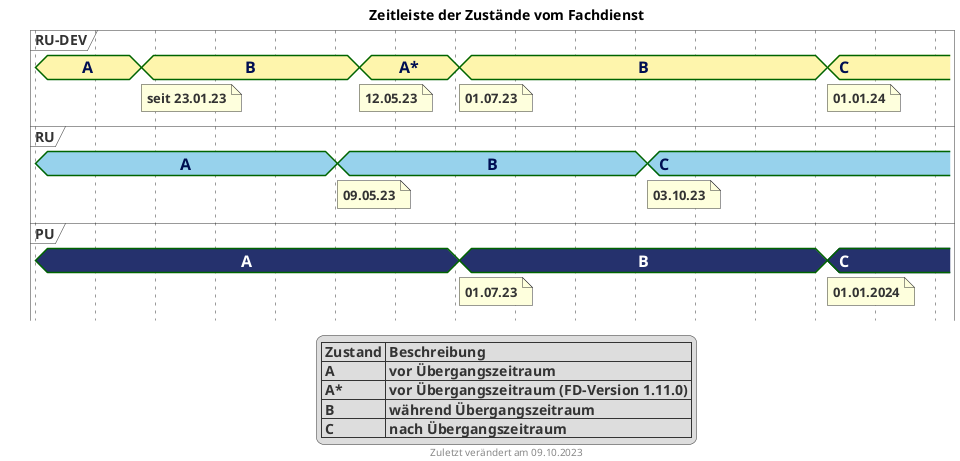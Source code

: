 @startuml fhir_version_timeline
<style>
root {
    Margin 0 0 0 30
}

timingDiagram {
  .rudevcolor {
    FontColor #000e52
    Fontsize 16
    FontStyle bold
    Backgroundcolor #FEF5AC
  }
  .rucolor {
    FontColor #000e52
    Fontsize 16
    FontStyle bold
    Backgroundcolor #97D2EC
  }
  .pucolor {
    FontColor #ffffff
    Fontsize 16
    FontStyle bold
    BackgroundColor #25316D
  }
}
</style>
title Zeitleiste der Zustände vom Fachdienst
footer Zuletzt verändert am 09.10.2023

concise "RU-DEV" as RUDEV <<rudevcolor>>
concise "RU" as RU <<rucolor>>
concise "PU" as PU <<pucolor>>


'30 days is scaled to 50 pixels
scale 2592000 as 60 pixels
hide time-axis
'manual time-axis
'use date format "dd.MM.yyyy"

@2022/12/01
RUDEV is "A"
RU is "A"
PU is "A"

@2023/01/23
RUDEV is "B"
note bottom of RUDEV : seit 23.01.23

@2023/05/01
RU is "B"
note bottom of RU : 09.05.23

@2023/05/12
RUDEV is "A*"
note bottom of RUDEV : 12.05.23

@2023/07/01
PU is "B"
note bottom of PU : 01.07.23
RUDEV is "B"
note bottom of RUDEV : 01.07.23

@2023/10/03
RU is "C"
note bottom of RU : 03.10.23


@2024/01/01
PU is "C"
note bottom of PU : 01.01.2024
RUDEV is "C"
note bottom of RUDEV : 01.01.24

@2024/02/01

legend
  | Zustand | Beschreibung |
  | A | vor Übergangszeitraum |
  | A* | vor Übergangszeitraum (FD-Version 1.11.0) |
  | B | während Übergangszeitraum |
  | C | nach Übergangszeitraum |
endlegend
@enduml